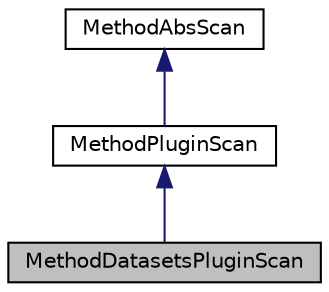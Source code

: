 digraph "MethodDatasetsPluginScan"
{
  edge [fontname="Helvetica",fontsize="10",labelfontname="Helvetica",labelfontsize="10"];
  node [fontname="Helvetica",fontsize="10",shape=record];
  Node0 [label="MethodDatasetsPluginScan",height=0.2,width=0.4,color="black", fillcolor="grey75", style="filled", fontcolor="black"];
  Node1 -> Node0 [dir="back",color="midnightblue",fontsize="10",style="solid",fontname="Helvetica"];
  Node1 [label="MethodPluginScan",height=0.2,width=0.4,color="black", fillcolor="white", style="filled",URL="$class_method_plugin_scan.html"];
  Node2 -> Node1 [dir="back",color="midnightblue",fontsize="10",style="solid",fontname="Helvetica"];
  Node2 [label="MethodAbsScan",height=0.2,width=0.4,color="black", fillcolor="white", style="filled",URL="$class_method_abs_scan.html"];
}
